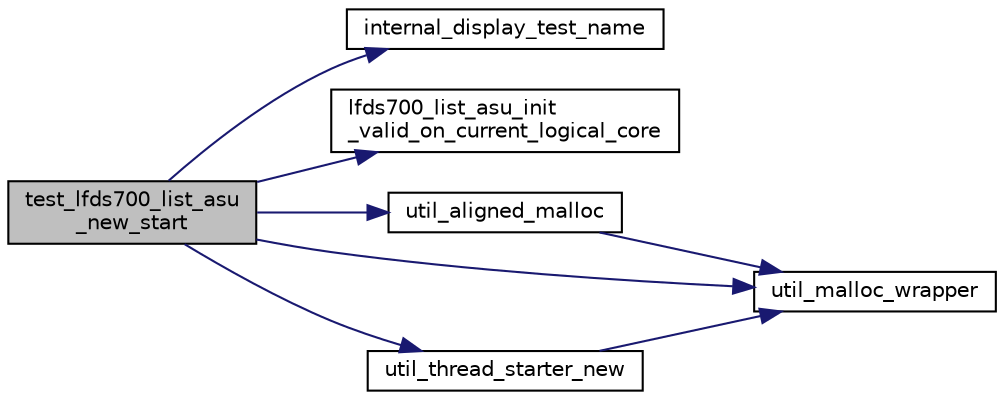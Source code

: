 digraph "test_lfds700_list_asu_new_start"
{
 // LATEX_PDF_SIZE
  edge [fontname="Helvetica",fontsize="10",labelfontname="Helvetica",labelfontsize="10"];
  node [fontname="Helvetica",fontsize="10",shape=record];
  rankdir="LR";
  Node1 [label="test_lfds700_list_asu\l_new_start",height=0.2,width=0.4,color="black", fillcolor="grey75", style="filled", fontcolor="black",tooltip=" "];
  Node1 -> Node2 [color="midnightblue",fontsize="10",style="solid",fontname="Helvetica"];
  Node2 [label="internal_display_test_name",height=0.2,width=0.4,color="black", fillcolor="white", style="filled",URL="$liblfds6_81_81_2test_2src_2internal_8h.html#aefa00ae6482f53425ee23fe999fafd46",tooltip=" "];
  Node1 -> Node3 [color="midnightblue",fontsize="10",style="solid",fontname="Helvetica"];
  Node3 [label="lfds700_list_asu_init\l_valid_on_current_logical_core",height=0.2,width=0.4,color="black", fillcolor="white", style="filled",URL="$lfds700__list__addonly__singlylinked__unordered_8h.html#af6751917941beacced82b1eb01e54a04",tooltip=" "];
  Node1 -> Node4 [color="midnightblue",fontsize="10",style="solid",fontname="Helvetica"];
  Node4 [label="util_aligned_malloc",height=0.2,width=0.4,color="black", fillcolor="white", style="filled",URL="$util__memory__helpers_8c.html#af43734fc2c29b4348d0e11fc829ec8f4",tooltip=" "];
  Node4 -> Node5 [color="midnightblue",fontsize="10",style="solid",fontname="Helvetica"];
  Node5 [label="util_malloc_wrapper",height=0.2,width=0.4,color="black", fillcolor="white", style="filled",URL="$util__memory__helpers_8c.html#accef78872a97fcd6e84383a78a3c317d",tooltip=" "];
  Node1 -> Node5 [color="midnightblue",fontsize="10",style="solid",fontname="Helvetica"];
  Node1 -> Node6 [color="midnightblue",fontsize="10",style="solid",fontname="Helvetica"];
  Node6 [label="util_thread_starter_new",height=0.2,width=0.4,color="black", fillcolor="white", style="filled",URL="$util__thread__starter_8c.html#a7083a3614ea60748ee8d2adfbaf6e0e8",tooltip=" "];
  Node6 -> Node5 [color="midnightblue",fontsize="10",style="solid",fontname="Helvetica"];
}
